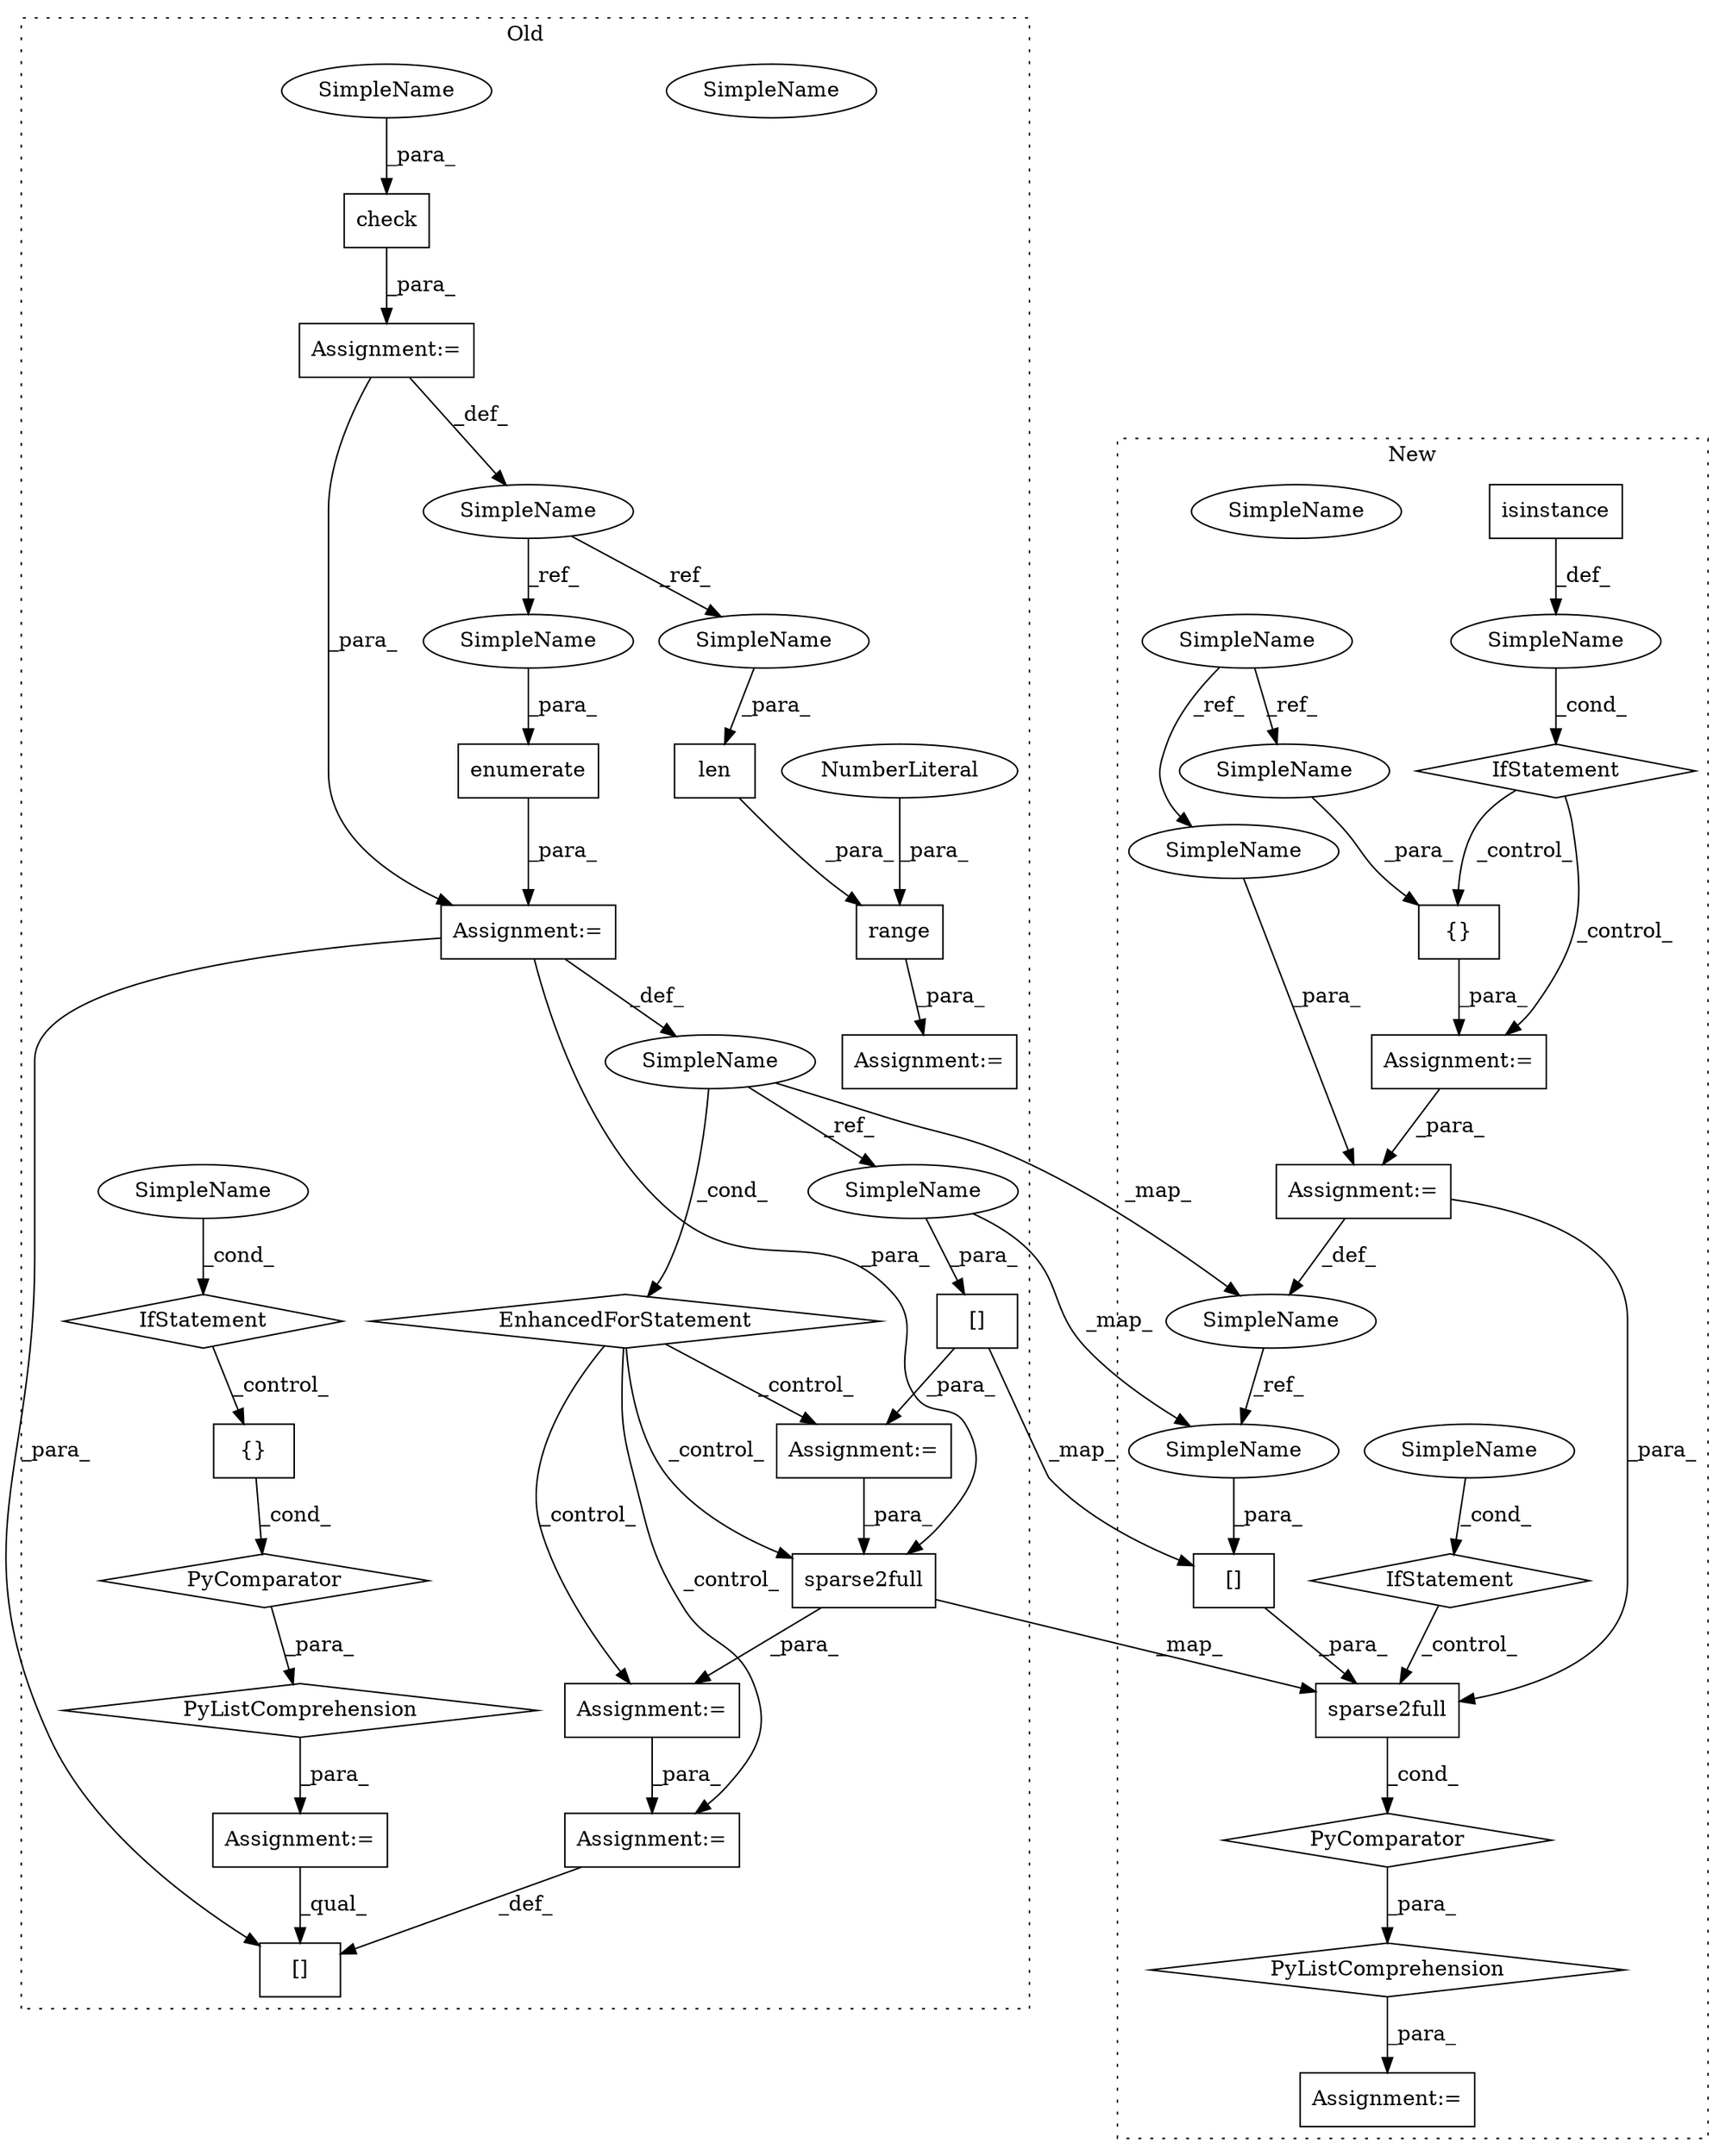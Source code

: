 digraph G {
subgraph cluster0 {
1 [label="enumerate" a="32" s="1216,1230" l="10,1" shape="box"];
6 [label="EnhancedForStatement" a="70" s="1145,1231" l="63,2" shape="diamond"];
7 [label="Assignment:=" a="7" s="1145,1231" l="63,2" shape="box"];
8 [label="Assignment:=" a="7" s="1003" l="1" shape="box"];
9 [label="Assignment:=" a="7" s="1256" l="1" shape="box"];
10 [label="Assignment:=" a="7" s="1103" l="34" shape="box"];
14 [label="[]" a="2" s="1357,1360" l="2,1" shape="box"];
15 [label="{}" a="4" s="1043" l="2" shape="box"];
16 [label="SimpleName" a="42" s="1212" l="1" shape="ellipse"];
18 [label="range" a="32" s="1110,1127" l="6,1" shape="box"];
19 [label="NumberLiteral" a="34" s="1116" l="1" shape="ellipse"];
20 [label="check" a="32" s="1004,1014" l="6,1" shape="box"];
21 [label="PyListComprehension" a="109" s="1034" l="111" shape="diamond"];
22 [label="PyComparator" a="113" s="1103" l="34" shape="diamond"];
23 [label="len" a="32" s="1118,1126" l="4,1" shape="box"];
24 [label="IfStatement" a="25" s="1103" l="34" shape="diamond"];
25 [label="SimpleName" a="42" s="1132" l="5" shape="ellipse"];
26 [label="Assignment:=" a="7" s="1361" l="1" shape="box"];
27 [label="Assignment:=" a="7" s="1022" l="12" shape="box"];
29 [label="SimpleName" a="42" s="999" l="4" shape="ellipse"];
30 [label="[]" a="2" s="1257,1276" l="18,1" shape="box"];
35 [label="sparse2full" a="32" s="1305,1348" l="12,1" shape="box"];
38 [label="Assignment:=" a="7" s="1295" l="1" shape="box"];
40 [label="SimpleName" a="42" s="1132" l="5" shape="ellipse"];
41 [label="SimpleName" a="42" s="1226" l="4" shape="ellipse"];
42 [label="SimpleName" a="42" s="1122" l="4" shape="ellipse"];
43 [label="SimpleName" a="42" s="1275" l="1" shape="ellipse"];
46 [label="SimpleName" a="42" s="1010" l="4" shape="ellipse"];
label = "Old";
style="dotted";
}
subgraph cluster1 {
2 [label="isinstance" a="32" s="873,897" l="11,1" shape="box"];
3 [label="IfStatement" a="25" s="869,898" l="4,2" shape="diamond"];
4 [label="Assignment:=" a="7" s="912" l="1" shape="box"];
5 [label="SimpleName" a="42" s="" l="" shape="ellipse"];
11 [label="{}" a="4" s="922,927" l="1,1" shape="box"];
12 [label="PyListComprehension" a="109" s="964" l="148" shape="diamond"];
13 [label="PyComparator" a="113" s="1082" l="22" shape="diamond"];
17 [label="SimpleName" a="42" s="1085" l="3" shape="ellipse"];
28 [label="Assignment:=" a="7" s="1082" l="22" shape="box"];
31 [label="[]" a="2" s="985,1006" l="18,1" shape="box"];
32 [label="SimpleName" a="42" s="664" l="4" shape="ellipse"];
33 [label="Assignment:=" a="7" s="952" l="12" shape="box"];
34 [label="sparse2full" a="32" s="973,1023" l="12,1" shape="box"];
36 [label="SimpleName" a="42" s="1099" l="5" shape="ellipse"];
37 [label="IfStatement" a="25" s="1082" l="22" shape="diamond"];
39 [label="SimpleName" a="42" s="1003" l="3" shape="ellipse"];
44 [label="SimpleName" a="42" s="923" l="4" shape="ellipse"];
45 [label="SimpleName" a="42" s="1091" l="4" shape="ellipse"];
47 [label="SimpleName" a="42" s="1099" l="5" shape="ellipse"];
label = "New";
style="dotted";
}
1 -> 7 [label="_para_"];
2 -> 5 [label="_def_"];
3 -> 11 [label="_control_"];
3 -> 4 [label="_control_"];
4 -> 28 [label="_para_"];
5 -> 3 [label="_cond_"];
6 -> 38 [label="_control_"];
6 -> 9 [label="_control_"];
6 -> 26 [label="_control_"];
6 -> 35 [label="_control_"];
7 -> 16 [label="_def_"];
7 -> 35 [label="_para_"];
7 -> 14 [label="_para_"];
8 -> 29 [label="_def_"];
8 -> 7 [label="_para_"];
9 -> 35 [label="_para_"];
11 -> 4 [label="_para_"];
12 -> 33 [label="_para_"];
13 -> 12 [label="_para_"];
15 -> 22 [label="_cond_"];
16 -> 6 [label="_cond_"];
16 -> 17 [label="_map_"];
16 -> 43 [label="_ref_"];
17 -> 39 [label="_ref_"];
18 -> 10 [label="_para_"];
19 -> 18 [label="_para_"];
20 -> 8 [label="_para_"];
21 -> 27 [label="_para_"];
22 -> 21 [label="_para_"];
23 -> 18 [label="_para_"];
24 -> 15 [label="_control_"];
26 -> 14 [label="_def_"];
27 -> 14 [label="_qual_"];
28 -> 17 [label="_def_"];
28 -> 34 [label="_para_"];
29 -> 42 [label="_ref_"];
29 -> 41 [label="_ref_"];
30 -> 9 [label="_para_"];
30 -> 31 [label="_map_"];
31 -> 34 [label="_para_"];
32 -> 44 [label="_ref_"];
32 -> 45 [label="_ref_"];
34 -> 13 [label="_cond_"];
35 -> 34 [label="_map_"];
35 -> 38 [label="_para_"];
37 -> 34 [label="_control_"];
38 -> 26 [label="_para_"];
39 -> 31 [label="_para_"];
40 -> 24 [label="_cond_"];
41 -> 1 [label="_para_"];
42 -> 23 [label="_para_"];
43 -> 30 [label="_para_"];
43 -> 39 [label="_map_"];
44 -> 11 [label="_para_"];
45 -> 28 [label="_para_"];
46 -> 20 [label="_para_"];
47 -> 37 [label="_cond_"];
}